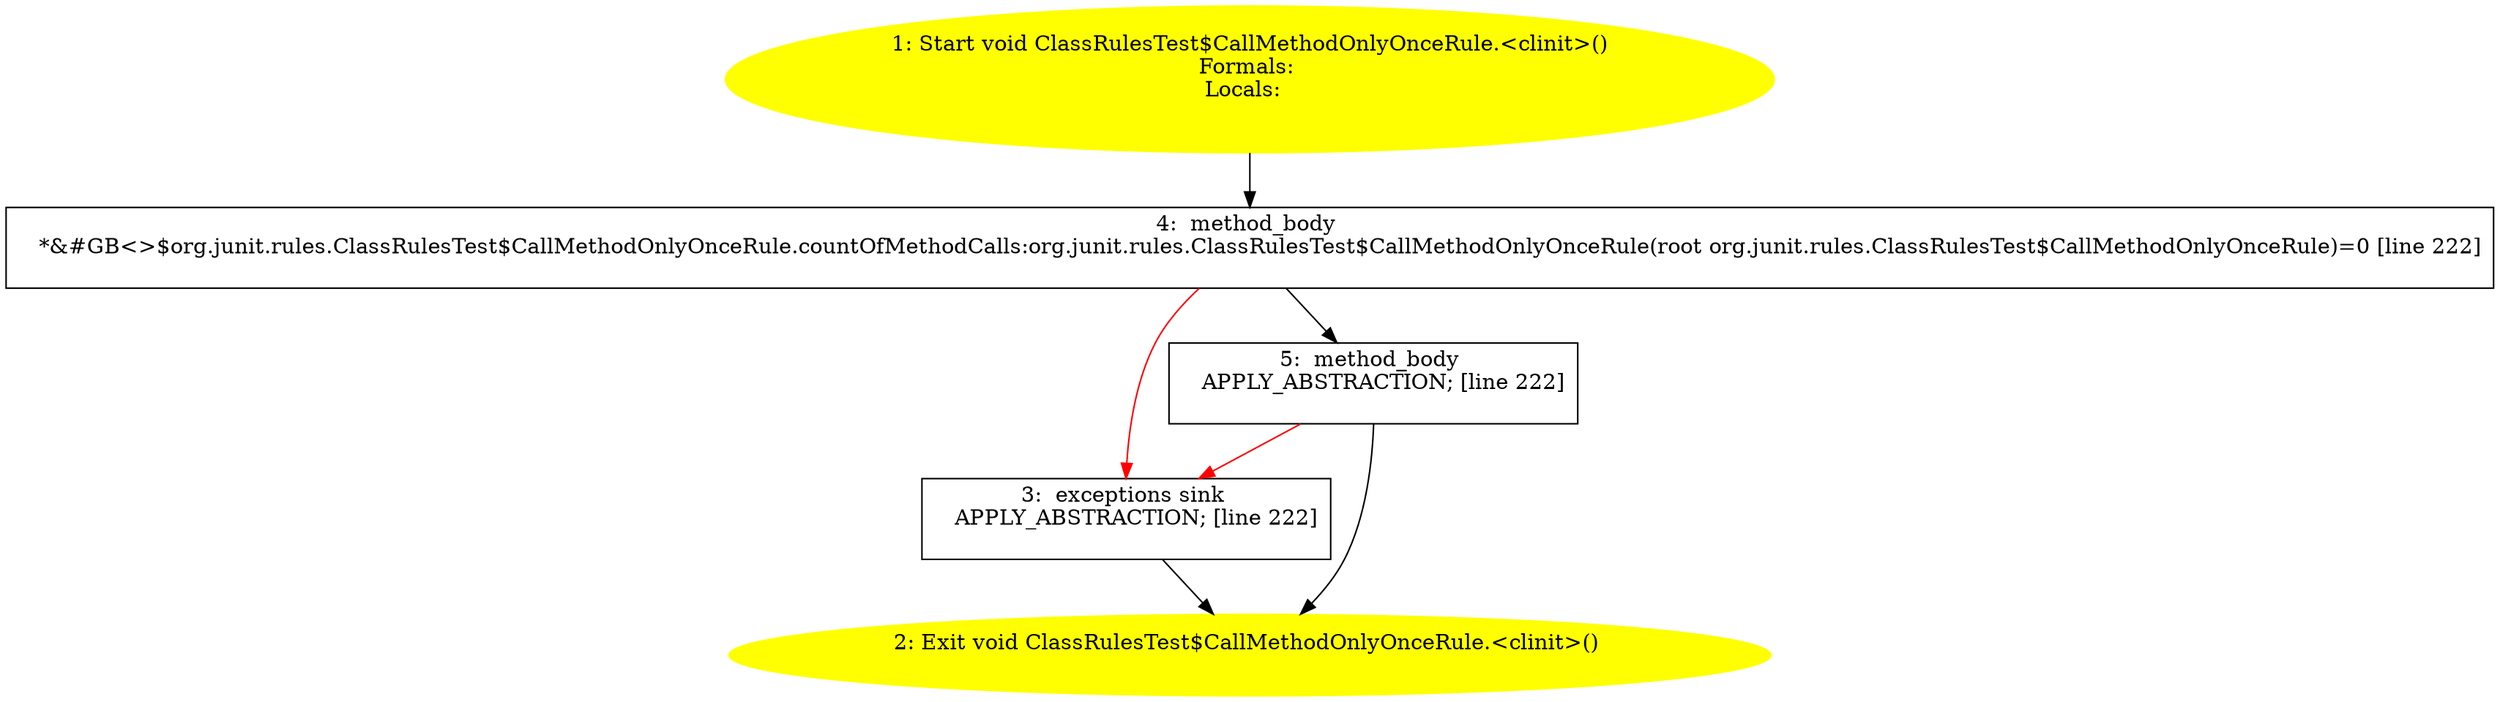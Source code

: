 /* @generated */
digraph cfg {
"org.junit.rules.ClassRulesTest$CallMethodOnlyOnceRule.<clinit>():void.49dc2a7a15fdcd50c5722dc137d15a17_1" [label="1: Start void ClassRulesTest$CallMethodOnlyOnceRule.<clinit>()\nFormals: \nLocals:  \n  " color=yellow style=filled]
	

	 "org.junit.rules.ClassRulesTest$CallMethodOnlyOnceRule.<clinit>():void.49dc2a7a15fdcd50c5722dc137d15a17_1" -> "org.junit.rules.ClassRulesTest$CallMethodOnlyOnceRule.<clinit>():void.49dc2a7a15fdcd50c5722dc137d15a17_4" ;
"org.junit.rules.ClassRulesTest$CallMethodOnlyOnceRule.<clinit>():void.49dc2a7a15fdcd50c5722dc137d15a17_2" [label="2: Exit void ClassRulesTest$CallMethodOnlyOnceRule.<clinit>() \n  " color=yellow style=filled]
	

"org.junit.rules.ClassRulesTest$CallMethodOnlyOnceRule.<clinit>():void.49dc2a7a15fdcd50c5722dc137d15a17_3" [label="3:  exceptions sink \n   APPLY_ABSTRACTION; [line 222]\n " shape="box"]
	

	 "org.junit.rules.ClassRulesTest$CallMethodOnlyOnceRule.<clinit>():void.49dc2a7a15fdcd50c5722dc137d15a17_3" -> "org.junit.rules.ClassRulesTest$CallMethodOnlyOnceRule.<clinit>():void.49dc2a7a15fdcd50c5722dc137d15a17_2" ;
"org.junit.rules.ClassRulesTest$CallMethodOnlyOnceRule.<clinit>():void.49dc2a7a15fdcd50c5722dc137d15a17_4" [label="4:  method_body \n   *&#GB<>$org.junit.rules.ClassRulesTest$CallMethodOnlyOnceRule.countOfMethodCalls:org.junit.rules.ClassRulesTest$CallMethodOnlyOnceRule(root org.junit.rules.ClassRulesTest$CallMethodOnlyOnceRule)=0 [line 222]\n " shape="box"]
	

	 "org.junit.rules.ClassRulesTest$CallMethodOnlyOnceRule.<clinit>():void.49dc2a7a15fdcd50c5722dc137d15a17_4" -> "org.junit.rules.ClassRulesTest$CallMethodOnlyOnceRule.<clinit>():void.49dc2a7a15fdcd50c5722dc137d15a17_5" ;
	 "org.junit.rules.ClassRulesTest$CallMethodOnlyOnceRule.<clinit>():void.49dc2a7a15fdcd50c5722dc137d15a17_4" -> "org.junit.rules.ClassRulesTest$CallMethodOnlyOnceRule.<clinit>():void.49dc2a7a15fdcd50c5722dc137d15a17_3" [color="red" ];
"org.junit.rules.ClassRulesTest$CallMethodOnlyOnceRule.<clinit>():void.49dc2a7a15fdcd50c5722dc137d15a17_5" [label="5:  method_body \n   APPLY_ABSTRACTION; [line 222]\n " shape="box"]
	

	 "org.junit.rules.ClassRulesTest$CallMethodOnlyOnceRule.<clinit>():void.49dc2a7a15fdcd50c5722dc137d15a17_5" -> "org.junit.rules.ClassRulesTest$CallMethodOnlyOnceRule.<clinit>():void.49dc2a7a15fdcd50c5722dc137d15a17_2" ;
	 "org.junit.rules.ClassRulesTest$CallMethodOnlyOnceRule.<clinit>():void.49dc2a7a15fdcd50c5722dc137d15a17_5" -> "org.junit.rules.ClassRulesTest$CallMethodOnlyOnceRule.<clinit>():void.49dc2a7a15fdcd50c5722dc137d15a17_3" [color="red" ];
}
